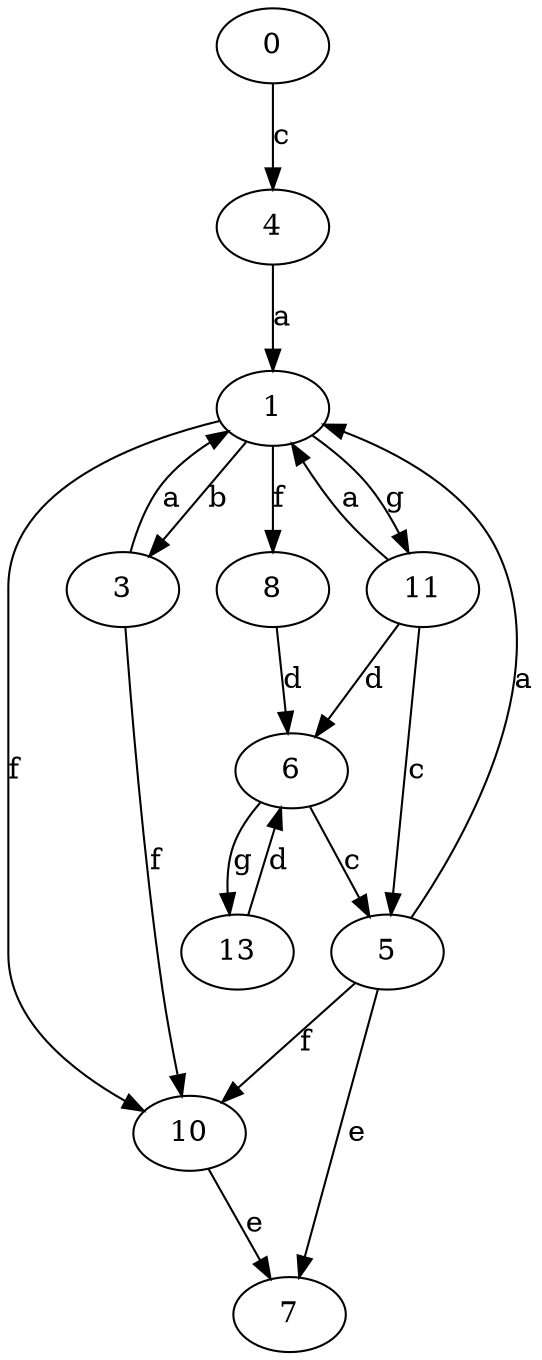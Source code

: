 strict digraph  {
1;
3;
4;
5;
6;
0;
7;
8;
10;
11;
13;
1 -> 3  [label=b];
1 -> 8  [label=f];
1 -> 10  [label=f];
1 -> 11  [label=g];
3 -> 1  [label=a];
3 -> 10  [label=f];
4 -> 1  [label=a];
5 -> 1  [label=a];
5 -> 7  [label=e];
5 -> 10  [label=f];
6 -> 5  [label=c];
6 -> 13  [label=g];
0 -> 4  [label=c];
8 -> 6  [label=d];
10 -> 7  [label=e];
11 -> 1  [label=a];
11 -> 5  [label=c];
11 -> 6  [label=d];
13 -> 6  [label=d];
}
